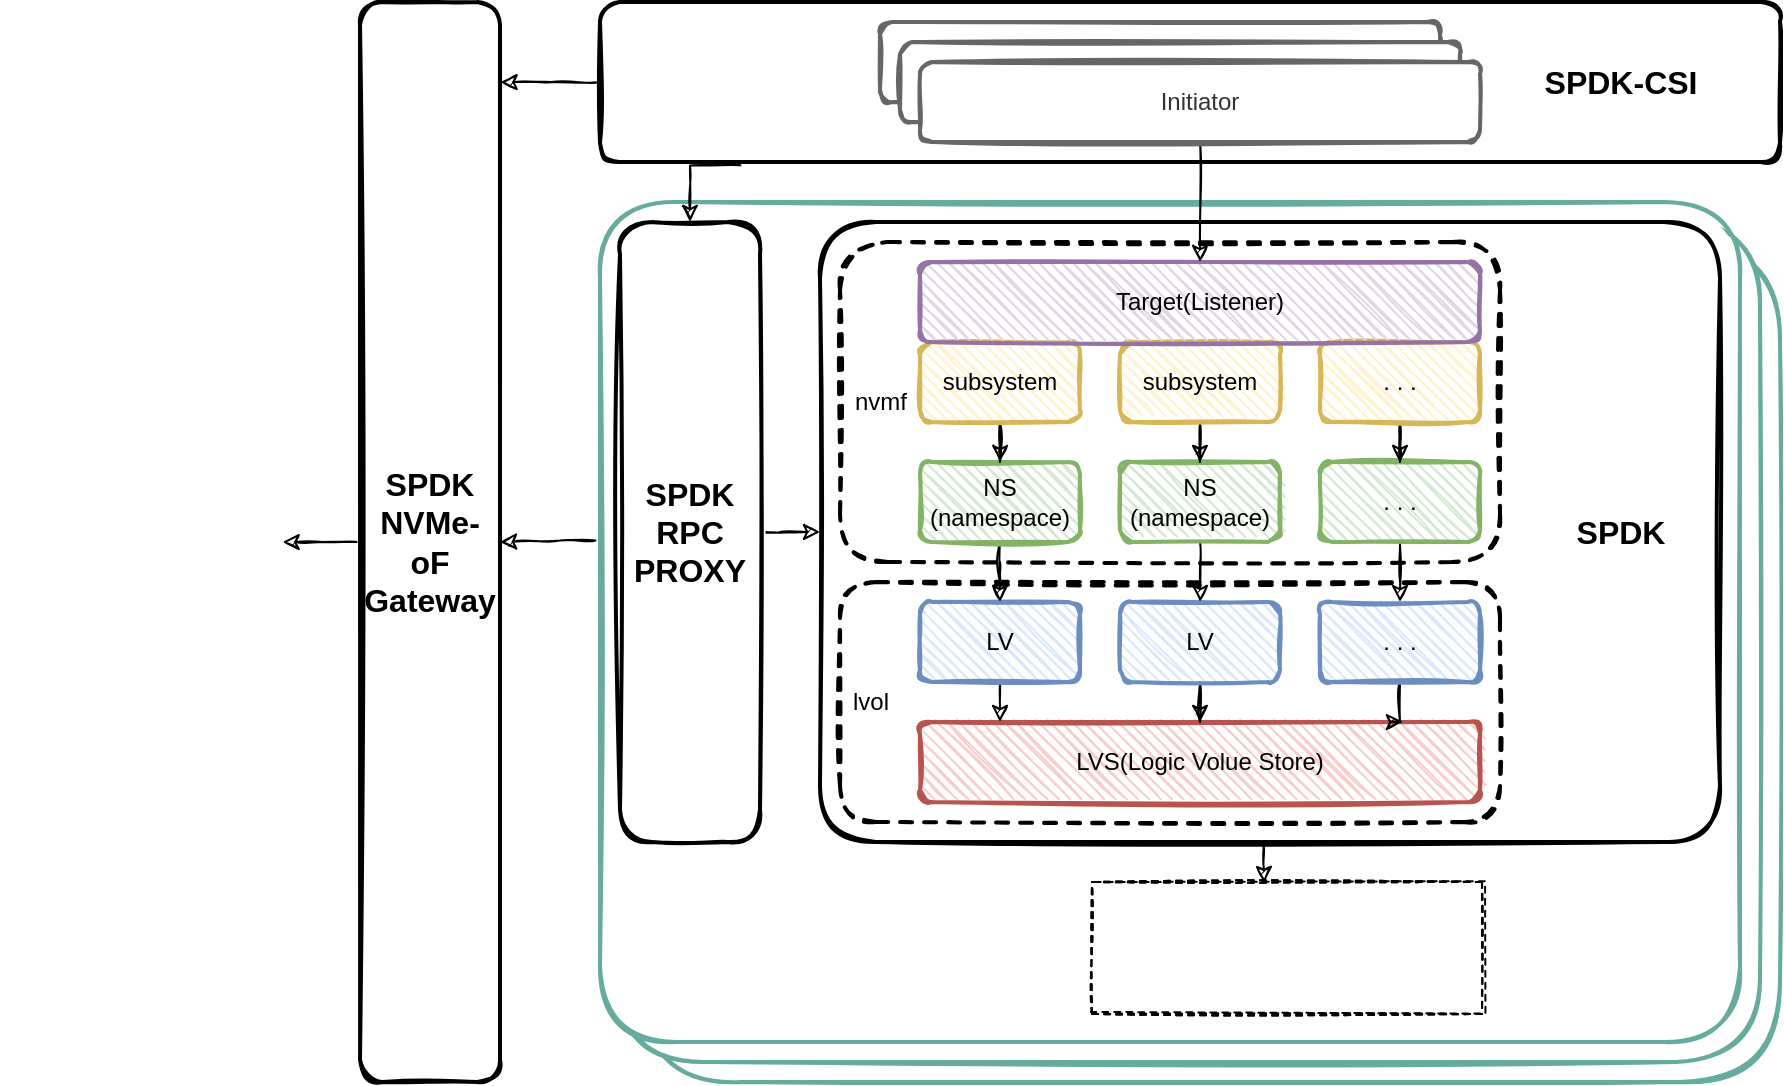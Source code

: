 <mxfile version="15.9.6" type="github">
  <diagram id="_k0dfrmrgLHj1u3hm91S" name="SPDK NVMe-oF Gateway">
    <mxGraphModel dx="2012" dy="743" grid="1" gridSize="10" guides="1" tooltips="1" connect="1" arrows="1" fold="1" page="1" pageScale="1" pageWidth="827" pageHeight="1169" math="0" shadow="0">
      <root>
        <mxCell id="0" />
        <mxCell id="1" parent="0" />
        <mxCell id="-MNfSVvUteKUCQnHGyNg-47" value="&lt;font style=&quot;font-size: 16px&quot;&gt;&lt;b&gt;&lt;br&gt;&lt;/b&gt;&lt;/font&gt;" style="rounded=1;whiteSpace=wrap;html=1;strokeWidth=2;fillWeight=1;hachureGap=4;hachureAngle=45;sketch=1;strokeColor=#67AB9F;arcSize=12;" parent="1" vertex="1">
          <mxGeometry x="90" y="360" width="570" height="420" as="geometry" />
        </mxCell>
        <mxCell id="-MNfSVvUteKUCQnHGyNg-46" value="&lt;font style=&quot;font-size: 16px&quot;&gt;&lt;b&gt;&lt;br&gt;&lt;/b&gt;&lt;/font&gt;" style="rounded=1;whiteSpace=wrap;html=1;strokeWidth=2;fillWeight=1;hachureGap=4;hachureAngle=45;sketch=1;strokeColor=#67AB9F;arcSize=10;" parent="1" vertex="1">
          <mxGeometry x="80" y="350" width="570" height="420" as="geometry" />
        </mxCell>
        <mxCell id="-MNfSVvUteKUCQnHGyNg-44" style="edgeStyle=orthogonalEdgeStyle;rounded=0;sketch=1;orthogonalLoop=1;jettySize=auto;html=1;entryX=1;entryY=0.5;entryDx=0;entryDy=0;fontSize=16;strokeWidth=1;exitX=-0.004;exitY=0.403;exitDx=0;exitDy=0;exitPerimeter=0;" parent="1" source="-MNfSVvUteKUCQnHGyNg-42" target="-MNfSVvUteKUCQnHGyNg-33" edge="1">
          <mxGeometry relative="1" as="geometry">
            <Array as="points">
              <mxPoint x="50" y="509" />
              <mxPoint x="20" y="510" />
            </Array>
          </mxGeometry>
        </mxCell>
        <mxCell id="-MNfSVvUteKUCQnHGyNg-42" value="&lt;font style=&quot;font-size: 16px&quot;&gt;&lt;b&gt;&lt;br&gt;&lt;/b&gt;&lt;/font&gt;" style="rounded=1;whiteSpace=wrap;html=1;strokeWidth=2;fillWeight=1;hachureGap=4;hachureAngle=45;sketch=1;strokeColor=#67AB9F;arcSize=9;" parent="1" vertex="1">
          <mxGeometry x="70" y="340" width="570" height="420" as="geometry" />
        </mxCell>
        <mxCell id="-MNfSVvUteKUCQnHGyNg-40" style="edgeStyle=orthogonalEdgeStyle;rounded=0;sketch=1;orthogonalLoop=1;jettySize=auto;html=1;entryX=1.004;entryY=0.091;entryDx=0;entryDy=0;entryPerimeter=0;fontSize=16;" parent="1" source="-MNfSVvUteKUCQnHGyNg-31" edge="1">
          <mxGeometry relative="1" as="geometry">
            <mxPoint x="20.28" y="280.04" as="targetPoint" />
          </mxGeometry>
        </mxCell>
        <mxCell id="-MNfSVvUteKUCQnHGyNg-43" style="edgeStyle=orthogonalEdgeStyle;rounded=0;sketch=1;orthogonalLoop=1;jettySize=auto;html=1;entryX=0.5;entryY=0;entryDx=0;entryDy=0;fontSize=16;exitX=0.119;exitY=1.021;exitDx=0;exitDy=0;exitPerimeter=0;" parent="1" source="-MNfSVvUteKUCQnHGyNg-31" target="-MNfSVvUteKUCQnHGyNg-35" edge="1">
          <mxGeometry relative="1" as="geometry">
            <mxPoint x="110" y="310" as="sourcePoint" />
            <Array as="points">
              <mxPoint x="115" y="322" />
            </Array>
          </mxGeometry>
        </mxCell>
        <mxCell id="-MNfSVvUteKUCQnHGyNg-31" value="" style="rounded=1;whiteSpace=wrap;html=1;strokeWidth=2;fillWeight=1;hachureGap=4;hachureAngle=45;sketch=1;strokeColor=#000000;arcSize=12;" parent="1" vertex="1">
          <mxGeometry x="70" y="240" width="590" height="80" as="geometry" />
        </mxCell>
        <mxCell id="-MNfSVvUteKUCQnHGyNg-30" value="" style="rounded=1;whiteSpace=wrap;html=1;strokeWidth=2;fillWeight=1;hachureGap=4;hachureAngle=45;sketch=1;fillColor=default;strokeColor=#666666;fontColor=#333333;" parent="1" vertex="1">
          <mxGeometry x="210" y="250" width="280" height="40" as="geometry" />
        </mxCell>
        <mxCell id="-MNfSVvUteKUCQnHGyNg-25" value="" style="rounded=1;whiteSpace=wrap;html=1;strokeWidth=2;fillWeight=1;hachureGap=4;hachureAngle=45;sketch=1;strokeColor=#000000;arcSize=9;" parent="1" vertex="1">
          <mxGeometry x="180" y="350" width="450" height="310" as="geometry" />
        </mxCell>
        <mxCell id="-MNfSVvUteKUCQnHGyNg-23" value="" style="rounded=1;whiteSpace=wrap;html=1;strokeWidth=2;fillWeight=1;hachureGap=4;hachureAngle=45;sketch=1;strokeColor=#000000;dashed=1;" parent="1" vertex="1">
          <mxGeometry x="190" y="360" width="330" height="160" as="geometry" />
        </mxCell>
        <mxCell id="-MNfSVvUteKUCQnHGyNg-21" value="" style="rounded=1;whiteSpace=wrap;html=1;strokeWidth=2;fillWeight=1;hachureGap=4;hachureAngle=45;sketch=1;strokeColor=#000000;dashed=1;" parent="1" vertex="1">
          <mxGeometry x="190" y="530" width="330" height="120" as="geometry" />
        </mxCell>
        <mxCell id="-MNfSVvUteKUCQnHGyNg-1" value="LVS(Logic Volue Store)" style="rounded=1;whiteSpace=wrap;html=1;strokeWidth=2;fillWeight=1;hachureGap=4;hachureAngle=45;fillColor=#f8cecc;sketch=1;strokeColor=#b85450;" parent="1" vertex="1">
          <mxGeometry x="230" y="600" width="280" height="40" as="geometry" />
        </mxCell>
        <mxCell id="-MNfSVvUteKUCQnHGyNg-5" style="edgeStyle=orthogonalEdgeStyle;rounded=0;orthogonalLoop=1;jettySize=auto;html=1;entryX=0.145;entryY=0.021;entryDx=0;entryDy=0;entryPerimeter=0;sketch=1;" parent="1" source="-MNfSVvUteKUCQnHGyNg-2" target="-MNfSVvUteKUCQnHGyNg-1" edge="1">
          <mxGeometry relative="1" as="geometry" />
        </mxCell>
        <mxCell id="-MNfSVvUteKUCQnHGyNg-2" value="LV" style="rounded=1;whiteSpace=wrap;html=1;strokeWidth=2;fillWeight=1;hachureGap=4;hachureAngle=45;sketch=1;fillColor=#dae8fc;strokeColor=#6c8ebf;" parent="1" vertex="1">
          <mxGeometry x="230" y="540" width="80" height="40" as="geometry" />
        </mxCell>
        <mxCell id="-MNfSVvUteKUCQnHGyNg-6" style="edgeStyle=orthogonalEdgeStyle;rounded=0;sketch=1;orthogonalLoop=1;jettySize=auto;html=1;entryX=0.5;entryY=0;entryDx=0;entryDy=0;" parent="1" source="-MNfSVvUteKUCQnHGyNg-3" target="-MNfSVvUteKUCQnHGyNg-1" edge="1">
          <mxGeometry relative="1" as="geometry" />
        </mxCell>
        <mxCell id="-MNfSVvUteKUCQnHGyNg-3" value="LV" style="rounded=1;whiteSpace=wrap;html=1;strokeWidth=2;fillWeight=1;hachureGap=4;hachureAngle=45;sketch=1;fillColor=#dae8fc;strokeColor=#6c8ebf;" parent="1" vertex="1">
          <mxGeometry x="330" y="540" width="80" height="40" as="geometry" />
        </mxCell>
        <mxCell id="-MNfSVvUteKUCQnHGyNg-7" style="edgeStyle=orthogonalEdgeStyle;rounded=0;sketch=1;orthogonalLoop=1;jettySize=auto;html=1;" parent="1" source="-MNfSVvUteKUCQnHGyNg-4" edge="1">
          <mxGeometry relative="1" as="geometry">
            <mxPoint x="471" y="600" as="targetPoint" />
          </mxGeometry>
        </mxCell>
        <mxCell id="-MNfSVvUteKUCQnHGyNg-4" value=". . ." style="rounded=1;whiteSpace=wrap;html=1;strokeWidth=2;fillWeight=1;hachureGap=4;hachureAngle=45;sketch=1;fillColor=#dae8fc;strokeColor=#6c8ebf;" parent="1" vertex="1">
          <mxGeometry x="430" y="540" width="80" height="40" as="geometry" />
        </mxCell>
        <mxCell id="-MNfSVvUteKUCQnHGyNg-11" value="" style="edgeStyle=orthogonalEdgeStyle;rounded=0;sketch=1;orthogonalLoop=1;jettySize=auto;html=1;" parent="1" source="-MNfSVvUteKUCQnHGyNg-8" target="-MNfSVvUteKUCQnHGyNg-2" edge="1">
          <mxGeometry relative="1" as="geometry" />
        </mxCell>
        <mxCell id="-MNfSVvUteKUCQnHGyNg-8" value="NS&lt;br&gt;(namespace)" style="rounded=1;whiteSpace=wrap;html=1;strokeWidth=2;fillWeight=1;hachureGap=4;hachureAngle=45;sketch=1;fillColor=#d5e8d4;strokeColor=#82b366;" parent="1" vertex="1">
          <mxGeometry x="230" y="470" width="80" height="40" as="geometry" />
        </mxCell>
        <mxCell id="-MNfSVvUteKUCQnHGyNg-12" value="" style="edgeStyle=orthogonalEdgeStyle;rounded=0;sketch=1;orthogonalLoop=1;jettySize=auto;html=1;" parent="1" source="-MNfSVvUteKUCQnHGyNg-9" target="-MNfSVvUteKUCQnHGyNg-3" edge="1">
          <mxGeometry relative="1" as="geometry" />
        </mxCell>
        <mxCell id="-MNfSVvUteKUCQnHGyNg-9" value="NS&lt;br&gt;(namespace)" style="rounded=1;whiteSpace=wrap;html=1;strokeWidth=2;fillWeight=1;hachureGap=4;hachureAngle=45;sketch=1;fillColor=#d5e8d4;strokeColor=#82b366;" parent="1" vertex="1">
          <mxGeometry x="330" y="470" width="80" height="40" as="geometry" />
        </mxCell>
        <mxCell id="-MNfSVvUteKUCQnHGyNg-13" value="" style="edgeStyle=orthogonalEdgeStyle;rounded=0;sketch=1;orthogonalLoop=1;jettySize=auto;html=1;" parent="1" source="-MNfSVvUteKUCQnHGyNg-10" target="-MNfSVvUteKUCQnHGyNg-4" edge="1">
          <mxGeometry relative="1" as="geometry" />
        </mxCell>
        <mxCell id="-MNfSVvUteKUCQnHGyNg-10" value=". . ." style="rounded=1;whiteSpace=wrap;html=1;strokeWidth=2;fillWeight=1;hachureGap=4;hachureAngle=45;sketch=1;fillColor=#d5e8d4;strokeColor=#82b366;" parent="1" vertex="1">
          <mxGeometry x="430" y="470" width="80" height="40" as="geometry" />
        </mxCell>
        <mxCell id="-MNfSVvUteKUCQnHGyNg-15" value="" style="edgeStyle=orthogonalEdgeStyle;rounded=0;sketch=1;orthogonalLoop=1;jettySize=auto;html=1;" parent="1" source="-MNfSVvUteKUCQnHGyNg-14" target="-MNfSVvUteKUCQnHGyNg-8" edge="1">
          <mxGeometry relative="1" as="geometry" />
        </mxCell>
        <mxCell id="-MNfSVvUteKUCQnHGyNg-14" value="subsystem" style="rounded=1;whiteSpace=wrap;html=1;strokeWidth=2;fillWeight=1;hachureGap=4;hachureAngle=45;sketch=1;fillColor=#fff2cc;strokeColor=#d6b656;" parent="1" vertex="1">
          <mxGeometry x="230" y="410" width="80" height="40" as="geometry" />
        </mxCell>
        <mxCell id="-MNfSVvUteKUCQnHGyNg-17" value="" style="edgeStyle=orthogonalEdgeStyle;rounded=0;sketch=1;orthogonalLoop=1;jettySize=auto;html=1;" parent="1" source="-MNfSVvUteKUCQnHGyNg-16" target="-MNfSVvUteKUCQnHGyNg-9" edge="1">
          <mxGeometry relative="1" as="geometry" />
        </mxCell>
        <mxCell id="-MNfSVvUteKUCQnHGyNg-16" value="subsystem" style="rounded=1;whiteSpace=wrap;html=1;strokeWidth=2;fillWeight=1;hachureGap=4;hachureAngle=45;sketch=1;fillColor=#fff2cc;strokeColor=#d6b656;" parent="1" vertex="1">
          <mxGeometry x="330" y="410" width="80" height="40" as="geometry" />
        </mxCell>
        <mxCell id="-MNfSVvUteKUCQnHGyNg-19" value="" style="edgeStyle=orthogonalEdgeStyle;rounded=0;sketch=1;orthogonalLoop=1;jettySize=auto;html=1;" parent="1" source="-MNfSVvUteKUCQnHGyNg-18" target="-MNfSVvUteKUCQnHGyNg-10" edge="1">
          <mxGeometry relative="1" as="geometry" />
        </mxCell>
        <mxCell id="-MNfSVvUteKUCQnHGyNg-18" value=". . ." style="rounded=1;whiteSpace=wrap;html=1;strokeWidth=2;fillWeight=1;hachureGap=4;hachureAngle=45;sketch=1;fillColor=#fff2cc;strokeColor=#d6b656;" parent="1" vertex="1">
          <mxGeometry x="430" y="410" width="80" height="40" as="geometry" />
        </mxCell>
        <mxCell id="-MNfSVvUteKUCQnHGyNg-20" value="Target(Listener)" style="rounded=1;whiteSpace=wrap;html=1;strokeWidth=2;fillWeight=1;hachureGap=4;hachureAngle=45;sketch=1;fillColor=#e1d5e7;strokeColor=#9673a6;" parent="1" vertex="1">
          <mxGeometry x="230" y="370" width="280" height="40" as="geometry" />
        </mxCell>
        <mxCell id="-MNfSVvUteKUCQnHGyNg-22" value="lvol" style="text;html=1;align=center;verticalAlign=middle;resizable=0;points=[];autosize=1;strokeColor=none;fillColor=none;" parent="1" vertex="1">
          <mxGeometry x="190" y="580" width="30" height="20" as="geometry" />
        </mxCell>
        <mxCell id="-MNfSVvUteKUCQnHGyNg-24" value="nvmf" style="text;html=1;align=center;verticalAlign=middle;resizable=0;points=[];autosize=1;strokeColor=none;fillColor=none;" parent="1" vertex="1">
          <mxGeometry x="190" y="430" width="40" height="20" as="geometry" />
        </mxCell>
        <mxCell id="-MNfSVvUteKUCQnHGyNg-26" value="SPDK" style="text;html=1;align=center;verticalAlign=middle;resizable=0;points=[];autosize=1;strokeColor=none;fillColor=none;fontSize=16;fontStyle=1" parent="1" vertex="1">
          <mxGeometry x="550" y="495" width="60" height="20" as="geometry" />
        </mxCell>
        <mxCell id="-MNfSVvUteKUCQnHGyNg-28" value="" style="rounded=1;whiteSpace=wrap;html=1;strokeWidth=2;fillWeight=1;hachureGap=4;hachureAngle=45;sketch=1;fillColor=default;strokeColor=#666666;fontColor=#333333;" parent="1" vertex="1">
          <mxGeometry x="220" y="260" width="280" height="40" as="geometry" />
        </mxCell>
        <mxCell id="-MNfSVvUteKUCQnHGyNg-29" style="edgeStyle=orthogonalEdgeStyle;rounded=0;sketch=1;orthogonalLoop=1;jettySize=auto;html=1;entryX=0.5;entryY=0;entryDx=0;entryDy=0;fontSize=16;" parent="1" source="-MNfSVvUteKUCQnHGyNg-27" target="-MNfSVvUteKUCQnHGyNg-20" edge="1">
          <mxGeometry relative="1" as="geometry" />
        </mxCell>
        <mxCell id="-MNfSVvUteKUCQnHGyNg-27" value="Initiator" style="rounded=1;whiteSpace=wrap;html=1;strokeWidth=2;fillWeight=1;hachureGap=4;hachureAngle=45;sketch=1;fillColor=default;strokeColor=#666666;fontColor=#333333;gradientColor=none;" parent="1" vertex="1">
          <mxGeometry x="230" y="270" width="280" height="40" as="geometry" />
        </mxCell>
        <mxCell id="-MNfSVvUteKUCQnHGyNg-32" value="SPDK-CSI" style="text;html=1;align=center;verticalAlign=middle;resizable=0;points=[];autosize=1;strokeColor=none;fillColor=none;fontSize=16;fontStyle=1" parent="1" vertex="1">
          <mxGeometry x="535" y="270" width="90" height="20" as="geometry" />
        </mxCell>
        <mxCell id="-MNfSVvUteKUCQnHGyNg-62" value="" style="edgeStyle=orthogonalEdgeStyle;rounded=0;sketch=1;orthogonalLoop=1;jettySize=auto;html=1;fontSize=16;strokeWidth=1;" parent="1" source="-MNfSVvUteKUCQnHGyNg-33" target="-MNfSVvUteKUCQnHGyNg-59" edge="1">
          <mxGeometry relative="1" as="geometry" />
        </mxCell>
        <mxCell id="-MNfSVvUteKUCQnHGyNg-33" value="&lt;font style=&quot;font-size: 16px&quot;&gt;&lt;b&gt;SPDK&lt;br&gt;NVMe-oF&lt;br&gt;Gateway&lt;/b&gt;&lt;/font&gt;" style="rounded=1;whiteSpace=wrap;html=1;strokeWidth=2;fillWeight=1;hachureGap=4;hachureAngle=45;sketch=1;strokeColor=#000000;arcSize=16;" parent="1" vertex="1">
          <mxGeometry x="-50" y="240" width="70" height="540" as="geometry" />
        </mxCell>
        <mxCell id="-MNfSVvUteKUCQnHGyNg-39" style="edgeStyle=orthogonalEdgeStyle;rounded=0;sketch=1;orthogonalLoop=1;jettySize=auto;html=1;entryX=0;entryY=0.5;entryDx=0;entryDy=0;fontSize=16;" parent="1" source="-MNfSVvUteKUCQnHGyNg-35" target="-MNfSVvUteKUCQnHGyNg-25" edge="1">
          <mxGeometry relative="1" as="geometry" />
        </mxCell>
        <mxCell id="-MNfSVvUteKUCQnHGyNg-35" value="&lt;font style=&quot;font-size: 16px&quot;&gt;&lt;b&gt;SPDK&lt;br&gt;RPC&lt;br&gt;PROXY&lt;br&gt;&lt;/b&gt;&lt;/font&gt;" style="rounded=1;whiteSpace=wrap;html=1;strokeWidth=2;fillWeight=1;hachureGap=4;hachureAngle=45;sketch=1;strokeColor=#000000;arcSize=23;" parent="1" vertex="1">
          <mxGeometry x="80" y="350" width="70" height="310" as="geometry" />
        </mxCell>
        <mxCell id="-MNfSVvUteKUCQnHGyNg-59" value="" style="shape=image;verticalLabelPosition=bottom;labelBackgroundColor=#ffffff;verticalAlign=top;aspect=fixed;imageAspect=0;image=https://cdn.worldvectorlogo.com/logos/etcd.svg;imageBackground=default;imageBorder=none;dashed=1;" parent="1" vertex="1">
          <mxGeometry x="-230" y="485" width="141.3" height="50" as="geometry" />
        </mxCell>
        <mxCell id="-MNfSVvUteKUCQnHGyNg-55" value="" style="shape=image;verticalLabelPosition=bottom;labelBackgroundColor=#ffffff;verticalAlign=top;aspect=fixed;imageAspect=0;image=https://nvmexpress.org/wp-content/uploads/nvm-express-web.png;imageBackground=default;imageBorder=default;dashed=1;sketch=1;" parent="1" vertex="1">
          <mxGeometry x="316" y="680" width="195" height="66" as="geometry" />
        </mxCell>
        <mxCell id="-MNfSVvUteKUCQnHGyNg-61" value="" style="endArrow=classic;html=1;rounded=0;sketch=1;fontSize=16;strokeWidth=1;exitX=0.493;exitY=1.006;exitDx=0;exitDy=0;exitPerimeter=0;entryX=0.442;entryY=0.008;entryDx=0;entryDy=0;entryPerimeter=0;" parent="1" source="-MNfSVvUteKUCQnHGyNg-25" target="-MNfSVvUteKUCQnHGyNg-55" edge="1">
          <mxGeometry width="50" height="50" relative="1" as="geometry">
            <mxPoint x="430" y="660" as="sourcePoint" />
            <mxPoint x="480" y="610" as="targetPoint" />
          </mxGeometry>
        </mxCell>
      </root>
    </mxGraphModel>
  </diagram>
</mxfile>
